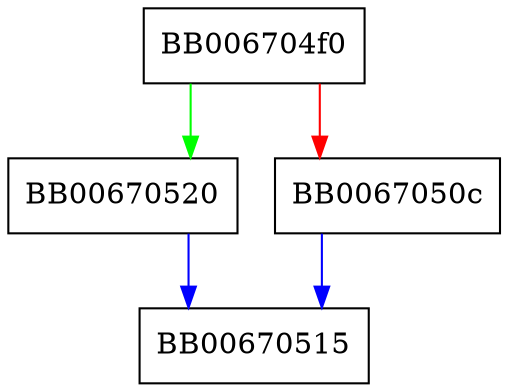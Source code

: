digraph X509V3_get_value_int {
  node [shape="box"];
  graph [splines=ortho];
  BB006704f0 -> BB00670520 [color="green"];
  BB006704f0 -> BB0067050c [color="red"];
  BB0067050c -> BB00670515 [color="blue"];
  BB00670520 -> BB00670515 [color="blue"];
}